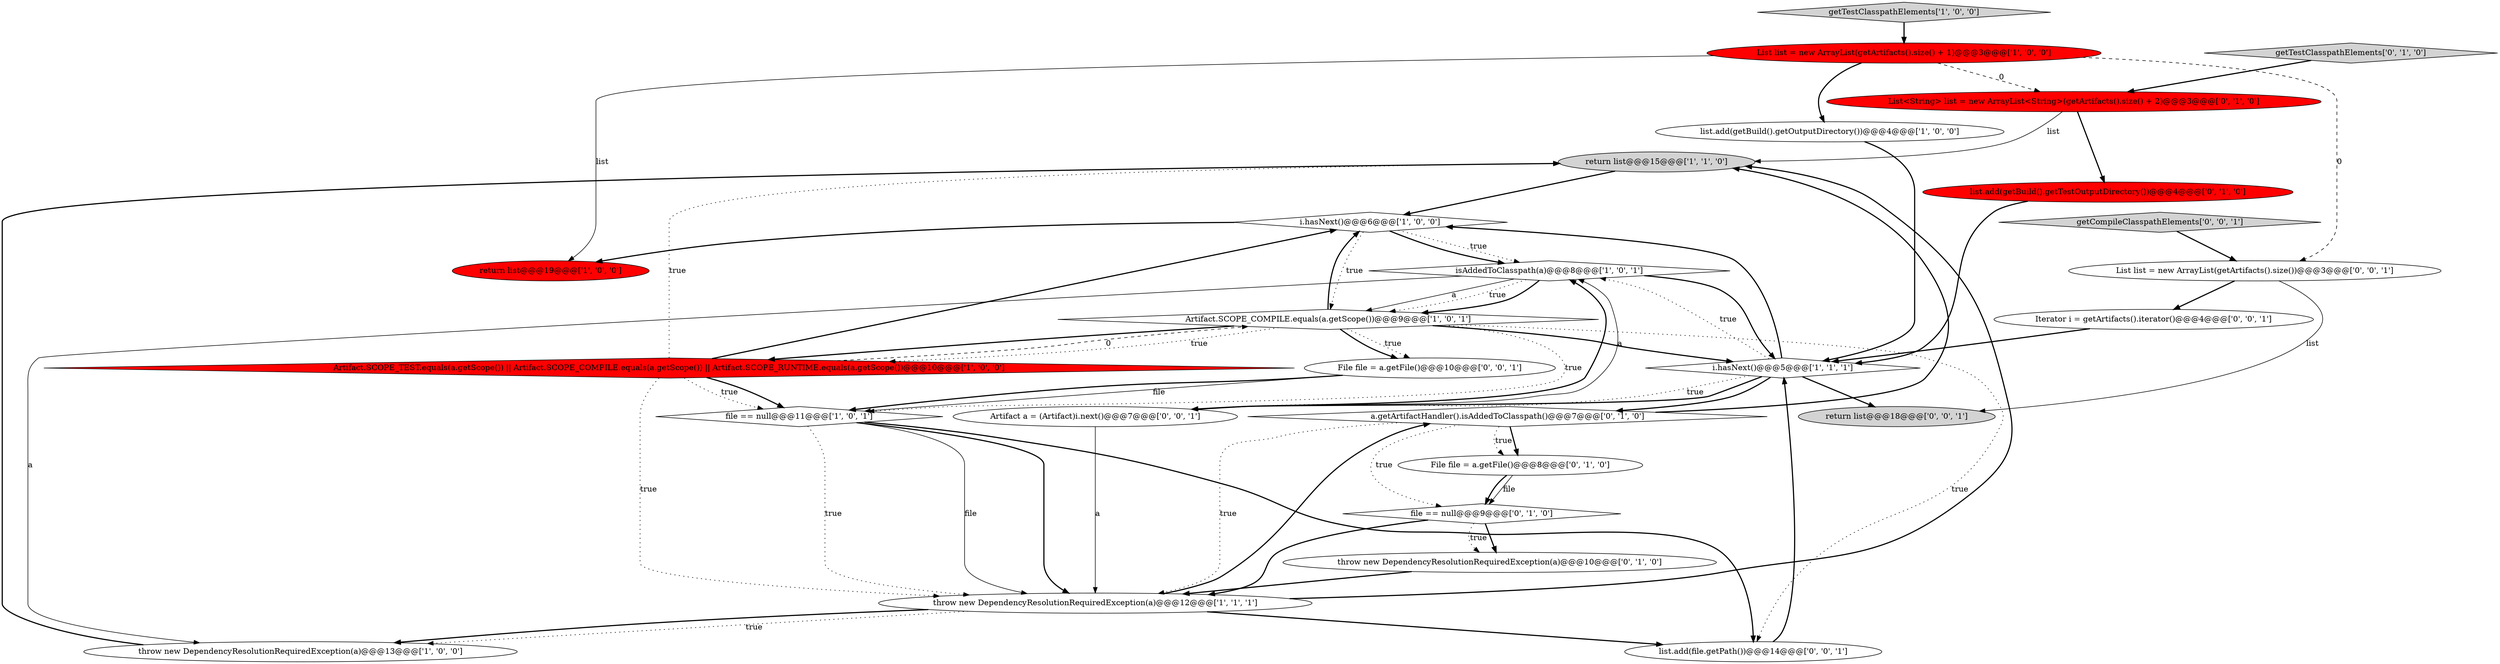 digraph {
15 [style = filled, label = "getTestClasspathElements['0', '1', '0']", fillcolor = lightgray, shape = diamond image = "AAA0AAABBB2BBB"];
14 [style = filled, label = "List<String> list = new ArrayList<String>(getArtifacts().size() + 2)@@@3@@@['0', '1', '0']", fillcolor = red, shape = ellipse image = "AAA1AAABBB2BBB"];
6 [style = filled, label = "return list@@@19@@@['1', '0', '0']", fillcolor = red, shape = ellipse image = "AAA1AAABBB1BBB"];
1 [style = filled, label = "isAddedToClasspath(a)@@@8@@@['1', '0', '1']", fillcolor = white, shape = diamond image = "AAA0AAABBB1BBB"];
13 [style = filled, label = "throw new DependencyResolutionRequiredException(a)@@@10@@@['0', '1', '0']", fillcolor = white, shape = ellipse image = "AAA0AAABBB2BBB"];
22 [style = filled, label = "List list = new ArrayList(getArtifacts().size())@@@3@@@['0', '0', '1']", fillcolor = white, shape = ellipse image = "AAA0AAABBB3BBB"];
2 [style = filled, label = "List list = new ArrayList(getArtifacts().size() + 1)@@@3@@@['1', '0', '0']", fillcolor = red, shape = ellipse image = "AAA1AAABBB1BBB"];
11 [style = filled, label = "Artifact.SCOPE_COMPILE.equals(a.getScope())@@@9@@@['1', '0', '1']", fillcolor = white, shape = diamond image = "AAA0AAABBB1BBB"];
0 [style = filled, label = "getTestClasspathElements['1', '0', '0']", fillcolor = lightgray, shape = diamond image = "AAA0AAABBB1BBB"];
5 [style = filled, label = "i.hasNext()@@@5@@@['1', '1', '1']", fillcolor = white, shape = diamond image = "AAA0AAABBB1BBB"];
4 [style = filled, label = "list.add(getBuild().getOutputDirectory())@@@4@@@['1', '0', '0']", fillcolor = white, shape = ellipse image = "AAA0AAABBB1BBB"];
23 [style = filled, label = "File file = a.getFile()@@@10@@@['0', '0', '1']", fillcolor = white, shape = ellipse image = "AAA0AAABBB3BBB"];
20 [style = filled, label = "Artifact a = (Artifact)i.next()@@@7@@@['0', '0', '1']", fillcolor = white, shape = ellipse image = "AAA0AAABBB3BBB"];
26 [style = filled, label = "return list@@@18@@@['0', '0', '1']", fillcolor = lightgray, shape = ellipse image = "AAA0AAABBB3BBB"];
10 [style = filled, label = "return list@@@15@@@['1', '1', '0']", fillcolor = lightgray, shape = ellipse image = "AAA0AAABBB1BBB"];
25 [style = filled, label = "list.add(file.getPath())@@@14@@@['0', '0', '1']", fillcolor = white, shape = ellipse image = "AAA0AAABBB3BBB"];
16 [style = filled, label = "a.getArtifactHandler().isAddedToClasspath()@@@7@@@['0', '1', '0']", fillcolor = white, shape = diamond image = "AAA0AAABBB2BBB"];
19 [style = filled, label = "File file = a.getFile()@@@8@@@['0', '1', '0']", fillcolor = white, shape = ellipse image = "AAA0AAABBB2BBB"];
24 [style = filled, label = "Iterator i = getArtifacts().iterator()@@@4@@@['0', '0', '1']", fillcolor = white, shape = ellipse image = "AAA0AAABBB3BBB"];
7 [style = filled, label = "Artifact.SCOPE_TEST.equals(a.getScope()) || Artifact.SCOPE_COMPILE.equals(a.getScope()) || Artifact.SCOPE_RUNTIME.equals(a.getScope())@@@10@@@['1', '0', '0']", fillcolor = red, shape = diamond image = "AAA1AAABBB1BBB"];
18 [style = filled, label = "list.add(getBuild().getTestOutputDirectory())@@@4@@@['0', '1', '0']", fillcolor = red, shape = ellipse image = "AAA1AAABBB2BBB"];
9 [style = filled, label = "i.hasNext()@@@6@@@['1', '0', '0']", fillcolor = white, shape = diamond image = "AAA0AAABBB1BBB"];
8 [style = filled, label = "file == null@@@11@@@['1', '0', '1']", fillcolor = white, shape = diamond image = "AAA0AAABBB1BBB"];
12 [style = filled, label = "throw new DependencyResolutionRequiredException(a)@@@12@@@['1', '1', '1']", fillcolor = white, shape = ellipse image = "AAA0AAABBB1BBB"];
21 [style = filled, label = "getCompileClasspathElements['0', '0', '1']", fillcolor = lightgray, shape = diamond image = "AAA0AAABBB3BBB"];
3 [style = filled, label = "throw new DependencyResolutionRequiredException(a)@@@13@@@['1', '0', '0']", fillcolor = white, shape = ellipse image = "AAA0AAABBB1BBB"];
17 [style = filled, label = "file == null@@@9@@@['0', '1', '0']", fillcolor = white, shape = diamond image = "AAA0AAABBB2BBB"];
1->5 [style = bold, label=""];
11->7 [style = dotted, label="true"];
16->19 [style = dotted, label="true"];
23->8 [style = solid, label="file"];
12->3 [style = dotted, label="true"];
1->11 [style = solid, label="a"];
16->12 [style = dotted, label="true"];
7->10 [style = dotted, label="true"];
20->12 [style = solid, label="a"];
5->9 [style = bold, label=""];
15->14 [style = bold, label=""];
5->20 [style = bold, label=""];
19->17 [style = solid, label="file"];
16->10 [style = bold, label=""];
9->11 [style = dotted, label="true"];
16->17 [style = dotted, label="true"];
0->2 [style = bold, label=""];
5->1 [style = dotted, label="true"];
1->11 [style = dotted, label="true"];
11->23 [style = dotted, label="true"];
7->11 [style = dashed, label="0"];
5->26 [style = bold, label=""];
22->26 [style = solid, label="list"];
12->16 [style = bold, label=""];
19->17 [style = bold, label=""];
20->1 [style = bold, label=""];
23->8 [style = bold, label=""];
16->19 [style = bold, label=""];
11->9 [style = bold, label=""];
7->8 [style = bold, label=""];
2->4 [style = bold, label=""];
24->5 [style = bold, label=""];
1->11 [style = bold, label=""];
9->6 [style = bold, label=""];
7->12 [style = dotted, label="true"];
5->16 [style = bold, label=""];
7->9 [style = bold, label=""];
2->6 [style = solid, label="list"];
3->10 [style = bold, label=""];
11->5 [style = bold, label=""];
12->10 [style = bold, label=""];
17->12 [style = bold, label=""];
13->12 [style = bold, label=""];
11->25 [style = dotted, label="true"];
8->12 [style = dotted, label="true"];
2->14 [style = dashed, label="0"];
21->22 [style = bold, label=""];
1->3 [style = solid, label="a"];
12->25 [style = bold, label=""];
18->5 [style = bold, label=""];
8->12 [style = solid, label="file"];
14->10 [style = solid, label="list"];
9->1 [style = dotted, label="true"];
5->20 [style = dotted, label="true"];
25->5 [style = bold, label=""];
14->18 [style = bold, label=""];
11->8 [style = dotted, label="true"];
10->9 [style = bold, label=""];
12->3 [style = bold, label=""];
17->13 [style = bold, label=""];
22->24 [style = bold, label=""];
9->1 [style = bold, label=""];
7->8 [style = dotted, label="true"];
17->13 [style = dotted, label="true"];
20->1 [style = solid, label="a"];
11->23 [style = bold, label=""];
4->5 [style = bold, label=""];
8->25 [style = bold, label=""];
2->22 [style = dashed, label="0"];
8->12 [style = bold, label=""];
11->7 [style = bold, label=""];
}
